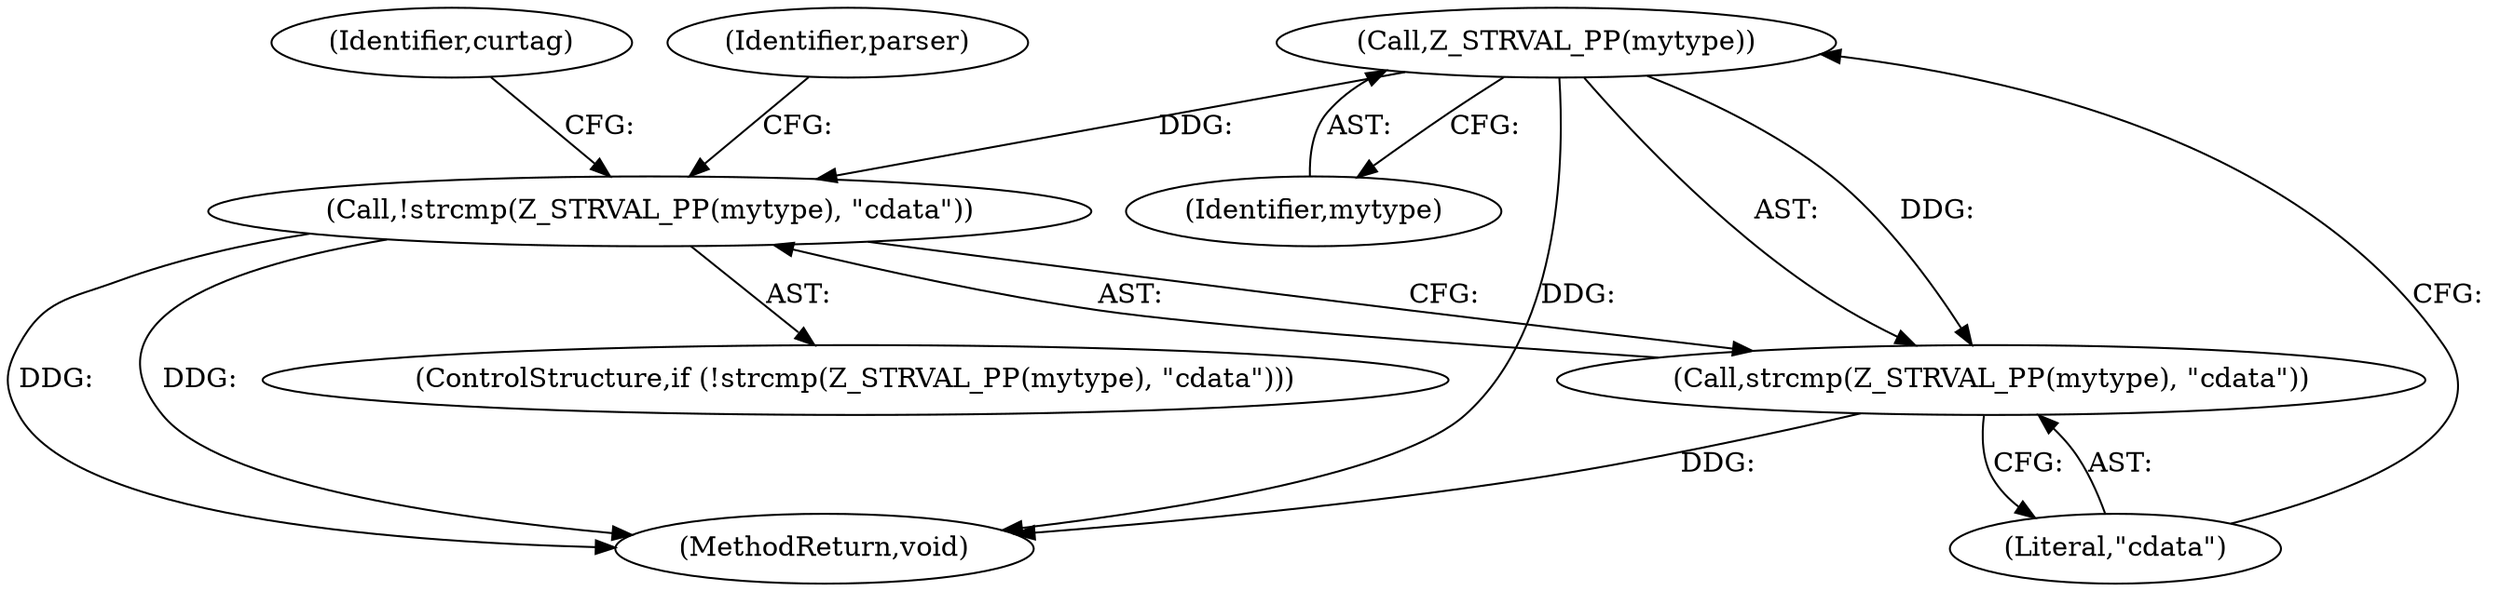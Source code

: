 digraph "0_php_dccda88f27a084bcbbb30198ace12b4e7ae961cc_4@pointer" {
"1000330" [label="(Call,Z_STRVAL_PP(mytype))"];
"1000328" [label="(Call,!strcmp(Z_STRVAL_PP(mytype), \"cdata\"))"];
"1000329" [label="(Call,strcmp(Z_STRVAL_PP(mytype), \"cdata\"))"];
"1000327" [label="(ControlStructure,if (!strcmp(Z_STRVAL_PP(mytype), \"cdata\")))"];
"1000332" [label="(Literal,\"cdata\")"];
"1000338" [label="(Identifier,curtag)"];
"1000330" [label="(Call,Z_STRVAL_PP(mytype))"];
"1000328" [label="(Call,!strcmp(Z_STRVAL_PP(mytype), \"cdata\"))"];
"1000465" [label="(MethodReturn,void)"];
"1000384" [label="(Identifier,parser)"];
"1000329" [label="(Call,strcmp(Z_STRVAL_PP(mytype), \"cdata\"))"];
"1000331" [label="(Identifier,mytype)"];
"1000330" -> "1000329"  [label="AST: "];
"1000330" -> "1000331"  [label="CFG: "];
"1000331" -> "1000330"  [label="AST: "];
"1000332" -> "1000330"  [label="CFG: "];
"1000330" -> "1000465"  [label="DDG: "];
"1000330" -> "1000328"  [label="DDG: "];
"1000330" -> "1000329"  [label="DDG: "];
"1000328" -> "1000327"  [label="AST: "];
"1000328" -> "1000329"  [label="CFG: "];
"1000329" -> "1000328"  [label="AST: "];
"1000338" -> "1000328"  [label="CFG: "];
"1000384" -> "1000328"  [label="CFG: "];
"1000328" -> "1000465"  [label="DDG: "];
"1000328" -> "1000465"  [label="DDG: "];
"1000329" -> "1000332"  [label="CFG: "];
"1000332" -> "1000329"  [label="AST: "];
"1000329" -> "1000465"  [label="DDG: "];
}
